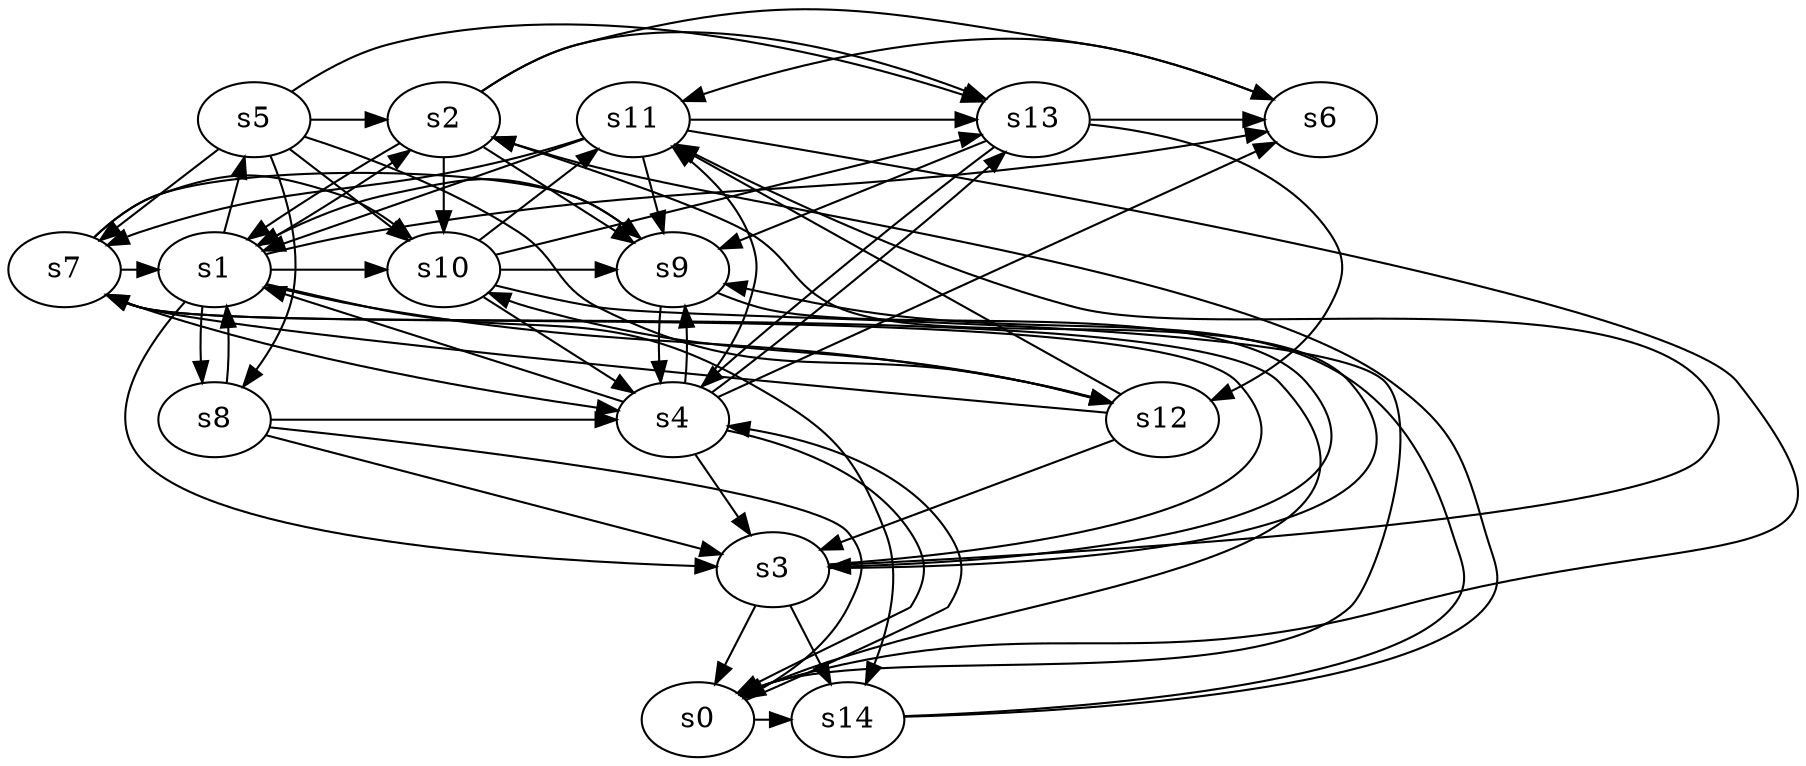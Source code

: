digraph game_0902_complex_15 {
    s0 [name="s0", player=0, target=1];
    s1 [name="s1", player=0];
    s2 [name="s2", player=1];
    s3 [name="s3", player=1];
    s4 [name="s4", player=0];
    s5 [name="s5", player=1, target=1];
    s6 [name="s6", player=1];
    s7 [name="s7", player=1];
    s8 [name="s8", player=0];
    s9 [name="s9", player=0, target=1];
    s10 [name="s10", player=0];
    s11 [name="s11", player=1];
    s12 [name="s12", player=1, target=1];
    s13 [name="s13", player=0];
    s14 [name="s14", player=1];

    s0 -> s4 [constraint="!(time % 4 == 1)"];
    s0 -> s14 [constraint="time % 4 == 3 || time % 2 == 0"];
    s1 -> s2 [constraint="time % 3 == 1"];
    s1 -> s3 [constraint="time % 6 == 5"];
    s1 -> s5 [constraint="time % 4 == 0 && time % 5 == 4"];
    s1 -> s6 [constraint="time % 2 == 1 && time % 5 == 1"];
    s1 -> s8;
    s1 -> s10 [constraint="time == 10 || time == 13 || time == 16 || time == 18"];
    s1 -> s12 [constraint="time % 2 == 0 && time % 3 == 1"];
    s1 -> s14 [constraint="time % 2 == 0 && time % 3 == 2"];
    s2 -> s1;
    s2 -> s6 [constraint="!(time % 2 == 0)"];
    s2 -> s9;
    s2 -> s10;
    s2 -> s13 [constraint="time == 2 || time == 25 || time == 26"];
    s3 -> s0;
    s3 -> s2 [constraint="time % 2 == 0 && time % 3 == 2"];
    s3 -> s7 [constraint="time % 2 == 0 && time % 4 == 1"];
    s3 -> s11 [constraint="time % 2 == 0 && time % 3 == 1"];
    s3 -> s14;
    s4 -> s0 [constraint="time == 0 || time == 1 || time == 2 || time == 5 || time == 9"];
    s4 -> s1 [constraint="!(time % 6 == 0)"];
    s4 -> s3;
    s4 -> s6 [constraint="time % 2 == 1 && time % 5 == 3"];
    s4 -> s9 [constraint="time % 2 == 0 && time % 5 == 3"];
    s4 -> s11 [constraint="time % 4 == 3 || time % 2 == 0"];
    s4 -> s13 [constraint="time % 5 == 2 || time % 2 == 0"];
    s5 -> s2 [constraint="time == 6 || time == 8 || time == 11 || time == 15"];
    s5 -> s7;
    s5 -> s8 [constraint="time == 23"];
    s5 -> s10;
    s5 -> s12 [constraint="time % 8 == 2"];
    s5 -> s13 [constraint="time % 4 == 3 || time % 3 == 0"];
    s6 -> s11 [constraint="time == 4 || time == 5 || time == 12"];
    s7 -> s0 [constraint="time == 4 || time == 12 || time == 25"];
    s7 -> s1 [constraint="time == 1 || time == 3 || time == 5 || time == 10 || time == 11"];
    s7 -> s4 [constraint="time == 18"];
    s7 -> s9 [constraint="time % 2 == 0 || time % 4 == 1"];
    s7 -> s10 [constraint="!(time % 6 == 0)"];
    s8 -> s0 [constraint="time == 2 || time == 4"];
    s8 -> s1 [constraint="!(time % 4 == 0)"];
    s8 -> s3 [constraint="time % 2 == 1 || time % 3 == 1"];
    s8 -> s4 [constraint="time % 2 == 1 && time % 3 == 2"];
    s9 -> s1 [constraint="!(time % 3 == 0)"];
    s9 -> s3 [constraint="time % 2 == 1"];
    s9 -> s4;
    s10 -> s0 [constraint="!(time % 5 == 0)"];
    s10 -> s4;
    s10 -> s9 [constraint="time % 2 == 0 && time % 4 == 0"];
    s10 -> s11 [constraint="time % 7 == 6"];
    s10 -> s13 [constraint="time % 3 == 1 && time % 5 == 4"];
    s11 -> s0 [constraint="time % 3 == 2 || time % 3 == 1"];
    s11 -> s1 [constraint="time % 4 == 0 || time % 2 == 1"];
    s11 -> s7 [constraint="time == 0 || time == 6 || time == 7 || time == 10 || time == 16"];
    s11 -> s9 [constraint="time == 14"];
    s11 -> s13 [constraint="!(time % 4 == 1)"];
    s12 -> s3;
    s12 -> s7 [constraint="time % 2 == 1"];
    s12 -> s10 [constraint="time % 3 == 2 && time % 4 == 0"];
    s12 -> s11 [constraint="time % 5 == 3"];
    s13 -> s4 [constraint="time == 4 || time == 23"];
    s13 -> s6 [constraint="time == 5 || time == 13 || time == 22"];
    s13 -> s9;
    s13 -> s12;
    s14 -> s2 [constraint="time % 4 == 0"];
    s14 -> s9 [constraint="time % 2 == 1 && time % 3 == 0"];
}
